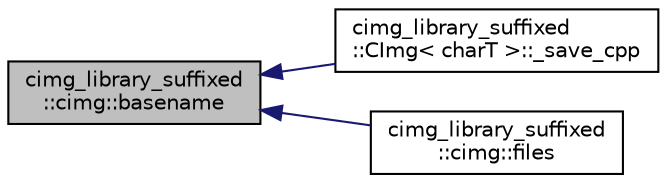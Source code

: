 digraph "cimg_library_suffixed::cimg::basename"
{
  edge [fontname="Helvetica",fontsize="10",labelfontname="Helvetica",labelfontsize="10"];
  node [fontname="Helvetica",fontsize="10",shape=record];
  rankdir="LR";
  Node821 [label="cimg_library_suffixed\l::cimg::basename",height=0.2,width=0.4,color="black", fillcolor="grey75", style="filled", fontcolor="black"];
  Node821 -> Node822 [dir="back",color="midnightblue",fontsize="10",style="solid",fontname="Helvetica"];
  Node822 [label="cimg_library_suffixed\l::CImg\< charT \>::_save_cpp",height=0.2,width=0.4,color="black", fillcolor="white", style="filled",URL="$structcimg__library__suffixed_1_1_c_img.html#abf6cb6e30f7f153977e062875d7be85e"];
  Node821 -> Node823 [dir="back",color="midnightblue",fontsize="10",style="solid",fontname="Helvetica"];
  Node823 [label="cimg_library_suffixed\l::cimg::files",height=0.2,width=0.4,color="black", fillcolor="white", style="filled",URL="$namespacecimg__library__suffixed_1_1cimg.html#a9f8980f1308177adebab5f8f52a79835",tooltip="Return list of files/directories in specified directory. "];
}
